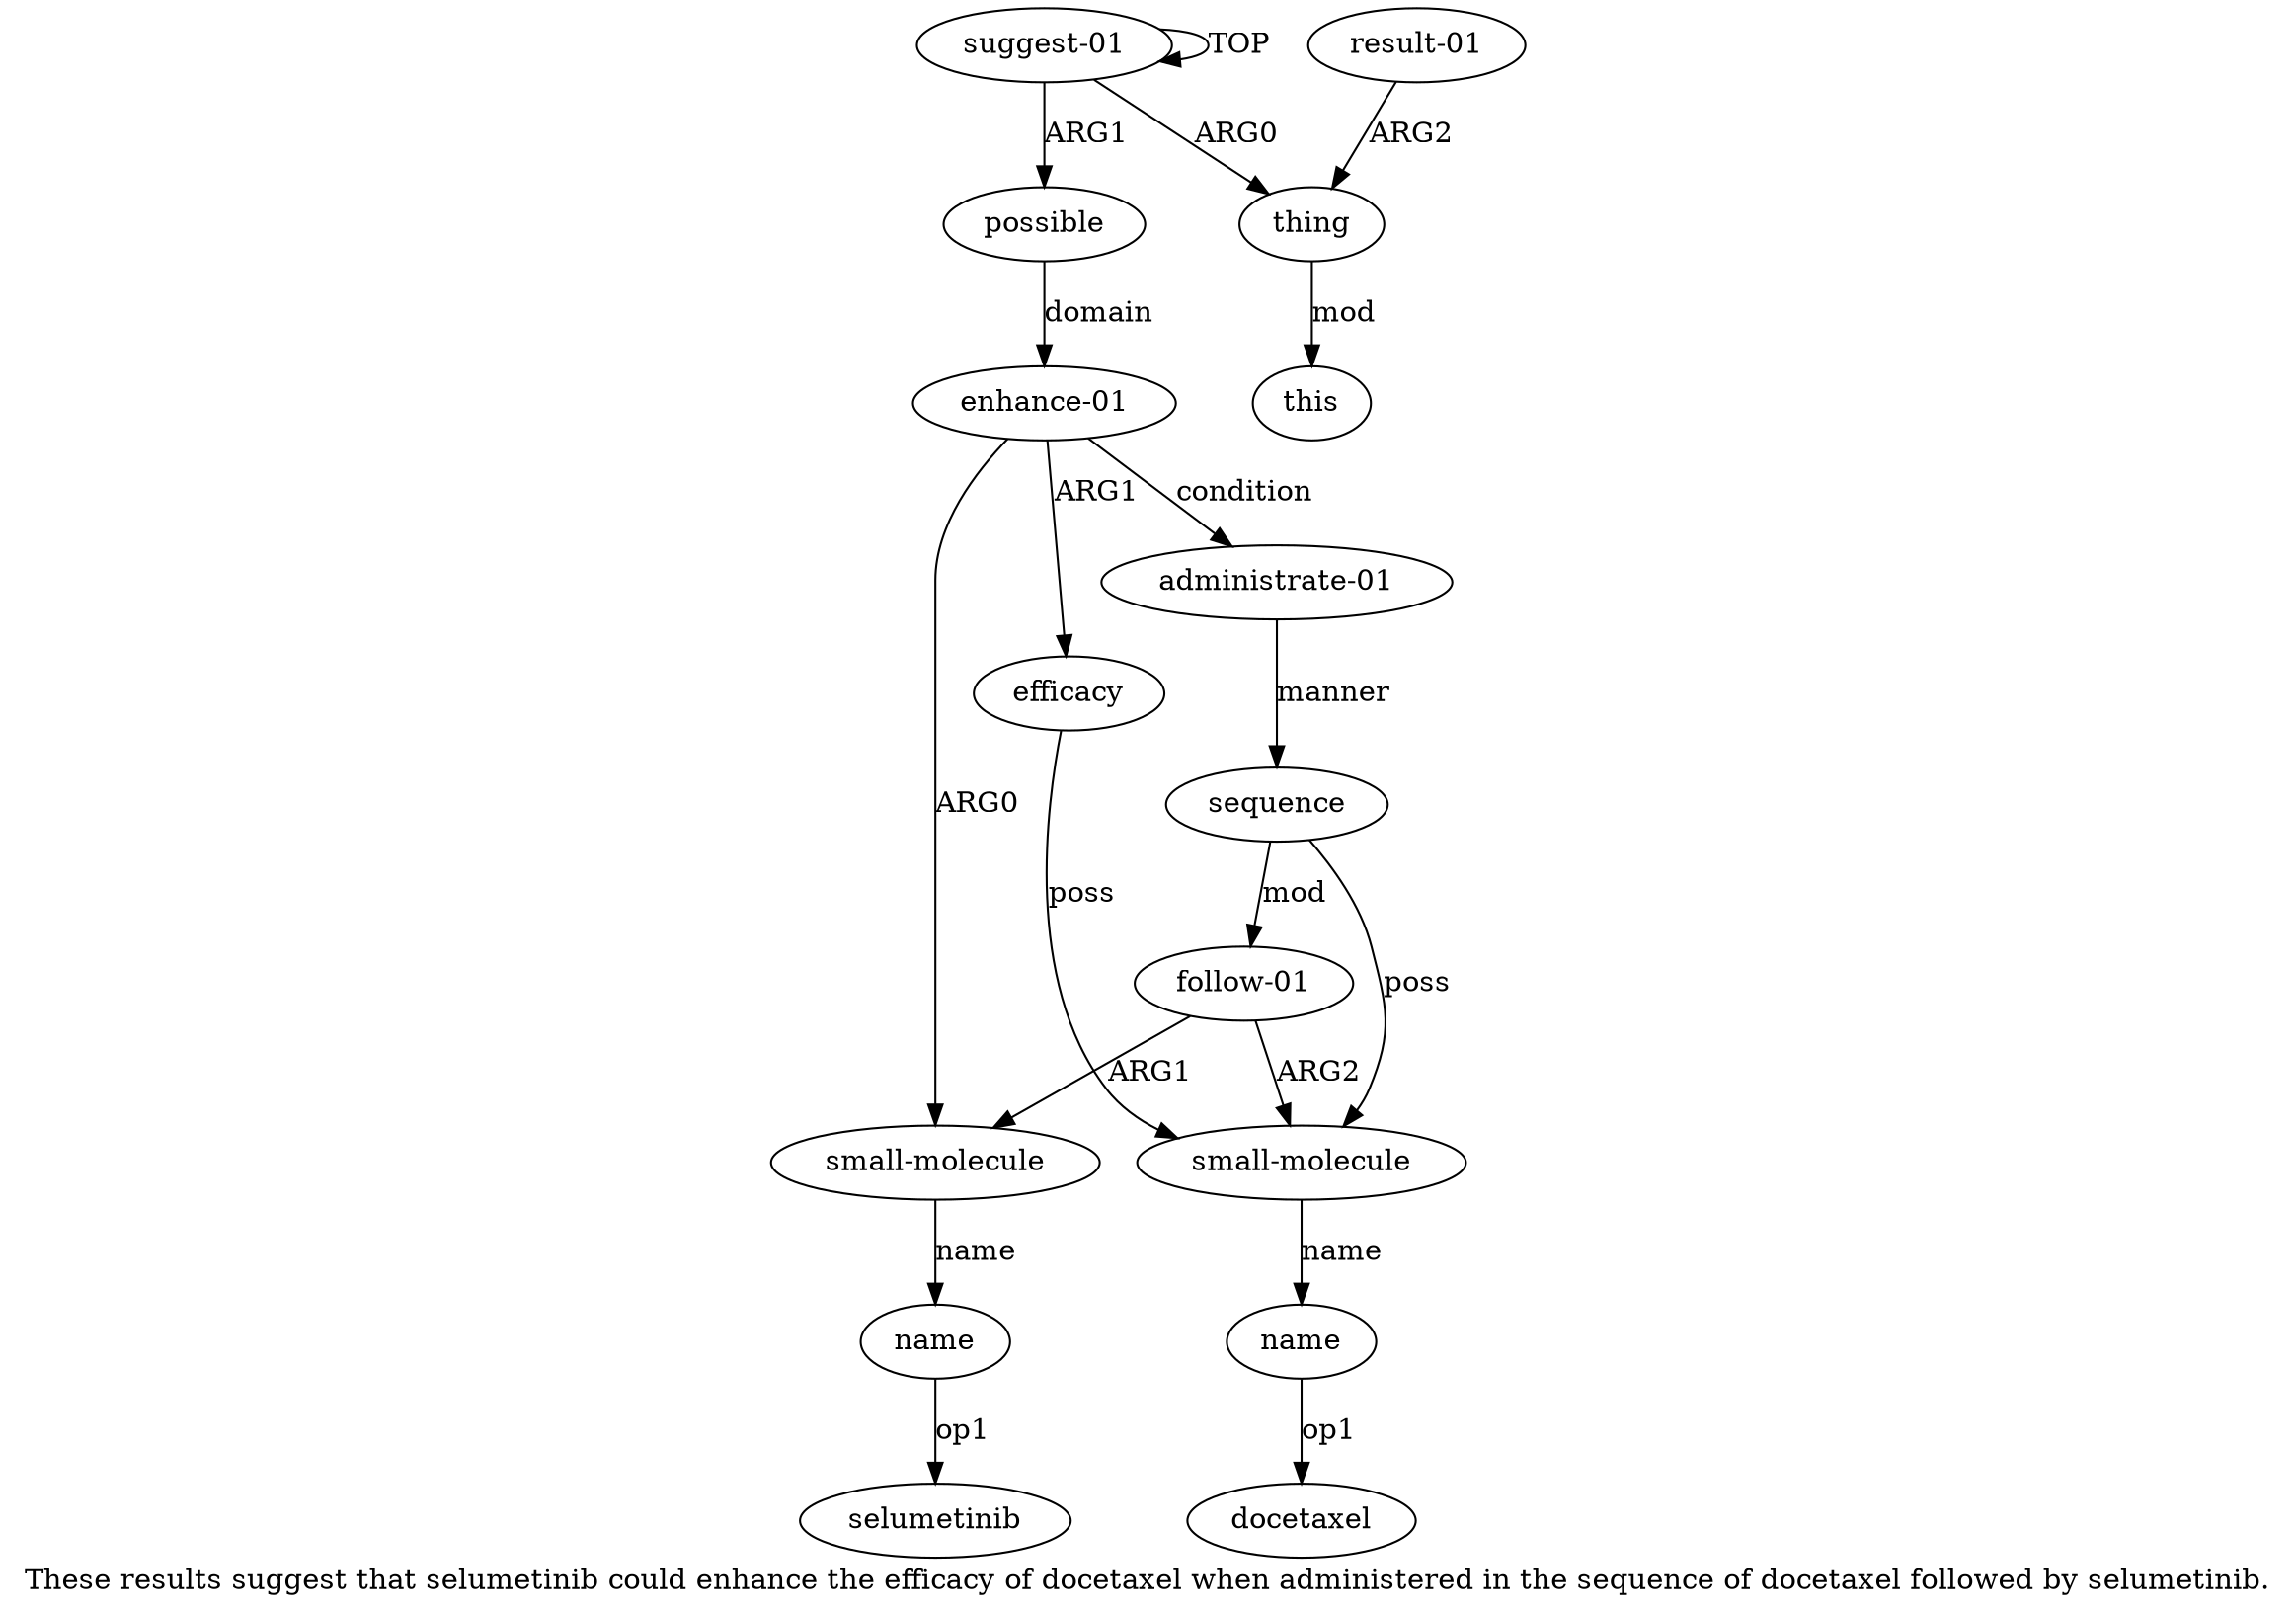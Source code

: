 digraph  {
	graph [label="These results suggest that selumetinib could enhance the efficacy of docetaxel when administered in the sequence of docetaxel followed \
by selumetinib."];
	node [label="\N"];
	a11	 [color=black,
		gold_ind=11,
		gold_label="administrate-01",
		label="administrate-01",
		test_ind=11,
		test_label="administrate-01"];
	a12	 [color=black,
		gold_ind=12,
		gold_label=sequence,
		label=sequence,
		test_ind=12,
		test_label=sequence];
	a11 -> a12 [key=0,
	color=black,
	gold_label=manner,
	label=manner,
	test_label=manner];
a10 [color=black,
	gold_ind=10,
	gold_label=name,
	label=name,
	test_ind=10,
	test_label=name];
"a10 docetaxel" [color=black,
	gold_ind=-1,
	gold_label=docetaxel,
	label=docetaxel,
	test_ind=-1,
	test_label=docetaxel];
a10 -> "a10 docetaxel" [key=0,
color=black,
gold_label=op1,
label=op1,
test_label=op1];
a13 [color=black,
gold_ind=13,
gold_label="follow-01",
label="follow-01",
test_ind=13,
test_label="follow-01"];
a6 [color=black,
gold_ind=6,
gold_label="small-molecule",
label="small-molecule",
test_ind=6,
test_label="small-molecule"];
a13 -> a6 [key=0,
color=black,
gold_label=ARG1,
label=ARG1,
test_label=ARG1];
a9 [color=black,
gold_ind=9,
gold_label="small-molecule",
label="small-molecule",
test_ind=9,
test_label="small-molecule"];
a13 -> a9 [key=0,
color=black,
gold_label=ARG2,
label=ARG2,
test_label=ARG2];
a12 -> a13 [key=0,
color=black,
gold_label=mod,
label=mod,
test_label=mod];
a12 -> a9 [key=0,
color=black,
gold_label=poss,
label=poss,
test_label=poss];
a1 [color=black,
gold_ind=1,
gold_label=thing,
label=thing,
test_ind=1,
test_label=thing];
a3 [color=black,
gold_ind=3,
gold_label=this,
label=this,
test_ind=3,
test_label=this];
a1 -> a3 [key=0,
color=black,
gold_label=mod,
label=mod,
test_label=mod];
a0 [color=black,
gold_ind=0,
gold_label="suggest-01",
label="suggest-01",
test_ind=0,
test_label="suggest-01"];
a0 -> a1 [key=0,
color=black,
gold_label=ARG0,
label=ARG0,
test_label=ARG0];
a0 -> a0 [key=0,
color=black,
gold_label=TOP,
label=TOP,
test_label=TOP];
a4 [color=black,
gold_ind=4,
gold_label=possible,
label=possible,
test_ind=4,
test_label=possible];
a0 -> a4 [key=0,
color=black,
gold_label=ARG1,
label=ARG1,
test_label=ARG1];
a2 [color=black,
gold_ind=2,
gold_label="result-01",
label="result-01",
test_ind=2,
test_label="result-01"];
a2 -> a1 [key=0,
color=black,
gold_label=ARG2,
label=ARG2,
test_label=ARG2];
a5 [color=black,
gold_ind=5,
gold_label="enhance-01",
label="enhance-01",
test_ind=5,
test_label="enhance-01"];
a5 -> a11 [key=0,
color=black,
gold_label=condition,
label=condition,
test_label=condition];
a5 -> a6 [key=0,
color=black,
gold_label=ARG0,
label=ARG0,
test_label=ARG0];
a8 [color=black,
gold_ind=8,
gold_label=efficacy,
label=efficacy,
test_ind=8,
test_label=efficacy];
a5 -> a8 [key=0,
color=black,
gold_label=ARG1,
label=ARG1,
test_label=ARG1];
a4 -> a5 [key=0,
color=black,
gold_label=domain,
label=domain,
test_label=domain];
a7 [color=black,
gold_ind=7,
gold_label=name,
label=name,
test_ind=7,
test_label=name];
"a7 selumetinib" [color=black,
gold_ind=-1,
gold_label=selumetinib,
label=selumetinib,
test_ind=-1,
test_label=selumetinib];
a7 -> "a7 selumetinib" [key=0,
color=black,
gold_label=op1,
label=op1,
test_label=op1];
a6 -> a7 [key=0,
color=black,
gold_label=name,
label=name,
test_label=name];
a9 -> a10 [key=0,
color=black,
gold_label=name,
label=name,
test_label=name];
a8 -> a9 [key=0,
color=black,
gold_label=poss,
label=poss,
test_label=poss];
}

